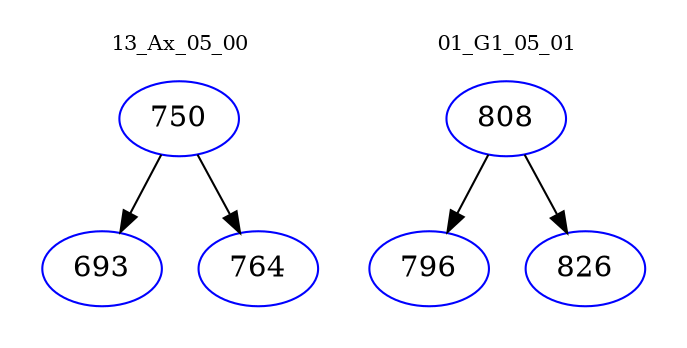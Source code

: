digraph{
subgraph cluster_0 {
color = white
label = "13_Ax_05_00";
fontsize=10;
T0_750 [label="750", color="blue"]
T0_750 -> T0_693 [color="black"]
T0_693 [label="693", color="blue"]
T0_750 -> T0_764 [color="black"]
T0_764 [label="764", color="blue"]
}
subgraph cluster_1 {
color = white
label = "01_G1_05_01";
fontsize=10;
T1_808 [label="808", color="blue"]
T1_808 -> T1_796 [color="black"]
T1_796 [label="796", color="blue"]
T1_808 -> T1_826 [color="black"]
T1_826 [label="826", color="blue"]
}
}
